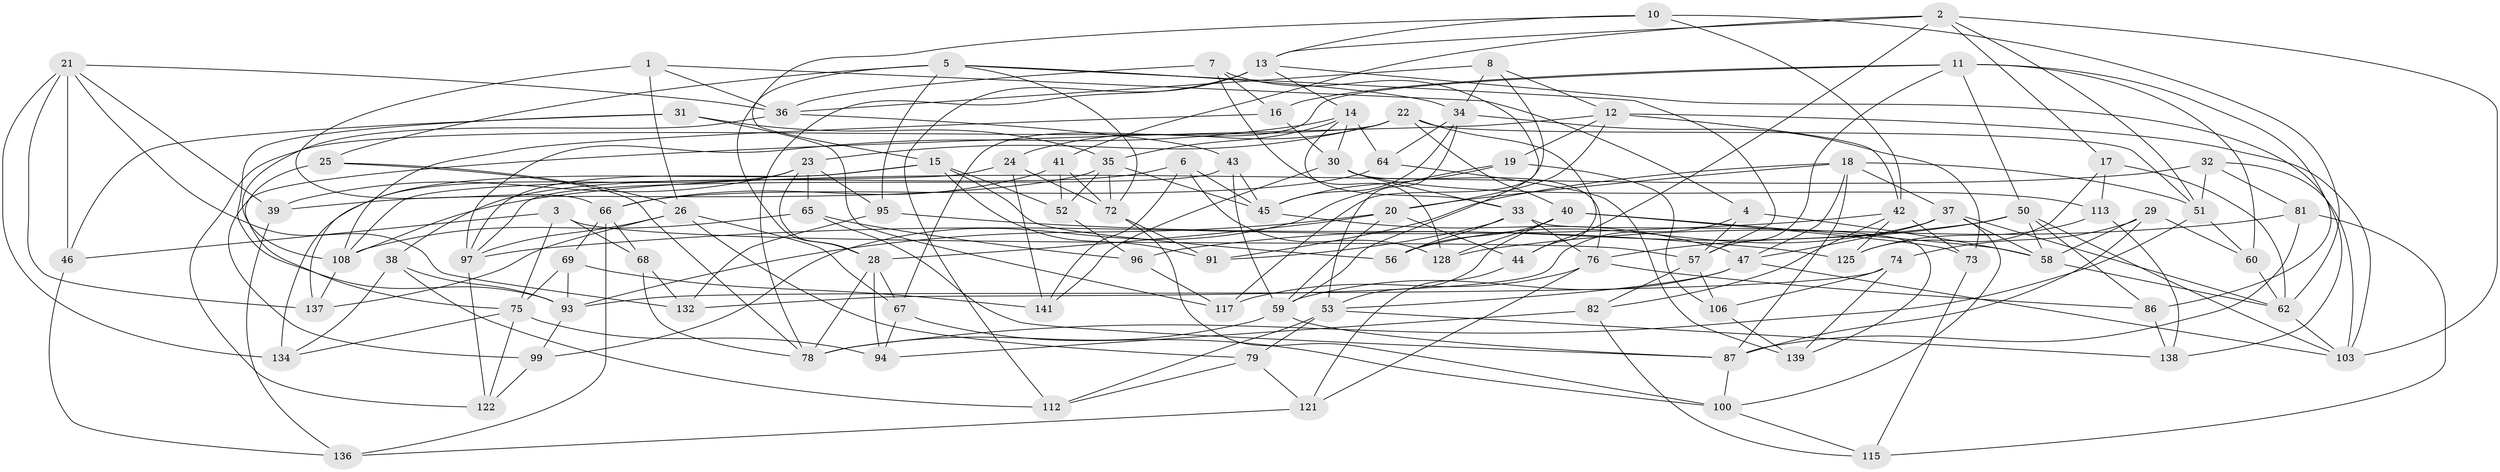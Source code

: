 // Generated by graph-tools (version 1.1) at 2025/24/03/03/25 07:24:25]
// undirected, 98 vertices, 238 edges
graph export_dot {
graph [start="1"]
  node [color=gray90,style=filled];
  1;
  2 [super="+104"];
  3;
  4;
  5 [super="+9"];
  6;
  7;
  8;
  10;
  11 [super="+55"];
  12 [super="+116"];
  13 [super="+70"];
  14 [super="+61"];
  15 [super="+89"];
  16;
  17;
  18 [super="+109"];
  19;
  20 [super="+54"];
  21 [super="+119"];
  22 [super="+110"];
  23 [super="+130"];
  24;
  25;
  26 [super="+27"];
  28 [super="+120"];
  29;
  30 [super="+48"];
  31;
  32;
  33 [super="+98"];
  34 [super="+49"];
  35 [super="+107"];
  36 [super="+101"];
  37 [super="+71"];
  38;
  39;
  40 [super="+140"];
  41;
  42 [super="+80"];
  43;
  44;
  45 [super="+92"];
  46;
  47 [super="+83"];
  50 [super="+133"];
  51 [super="+118"];
  52;
  53 [super="+63"];
  56;
  57 [super="+85"];
  58 [super="+124"];
  59 [super="+84"];
  60;
  62 [super="+90"];
  64;
  65;
  66 [super="+129"];
  67 [super="+131"];
  68;
  69;
  72 [super="+135"];
  73;
  74;
  75 [super="+77"];
  76 [super="+88"];
  78 [super="+127"];
  79;
  81;
  82;
  86;
  87 [super="+111"];
  91;
  93 [super="+102"];
  94;
  95;
  96;
  97 [super="+126"];
  99;
  100 [super="+105"];
  103 [super="+123"];
  106;
  108 [super="+114"];
  112;
  113;
  115;
  117;
  121;
  122;
  125;
  128;
  132;
  134;
  136;
  137;
  138;
  139;
  141;
  1 -- 66;
  1 -- 4;
  1 -- 36;
  1 -- 26;
  2 -- 13;
  2 -- 44;
  2 -- 17;
  2 -- 51;
  2 -- 41;
  2 -- 103;
  3 -- 75;
  3 -- 46;
  3 -- 68;
  3 -- 57;
  4 -- 58;
  4 -- 132;
  4 -- 57;
  5 -- 72;
  5 -- 28;
  5 -- 57;
  5 -- 25;
  5 -- 34;
  5 -- 95;
  6 -- 45;
  6 -- 141;
  6 -- 128;
  6 -- 38;
  7 -- 59;
  7 -- 16;
  7 -- 128;
  7 -- 36;
  8 -- 117;
  8 -- 36;
  8 -- 34;
  8 -- 12;
  10 -- 62;
  10 -- 15;
  10 -- 13;
  10 -- 42;
  11 -- 67;
  11 -- 16;
  11 -- 57;
  11 -- 50;
  11 -- 60;
  11 -- 86;
  12 -- 99;
  12 -- 42;
  12 -- 19;
  12 -- 20;
  12 -- 103;
  13 -- 112;
  13 -- 14;
  13 -- 138;
  13 -- 78;
  14 -- 35;
  14 -- 30;
  14 -- 64;
  14 -- 33;
  14 -- 97;
  15 -- 52;
  15 -- 91;
  15 -- 56;
  15 -- 97;
  15 -- 134;
  16 -- 30;
  16 -- 108;
  17 -- 113;
  17 -- 125;
  17 -- 62;
  18 -- 51;
  18 -- 47;
  18 -- 87;
  18 -- 91;
  18 -- 20;
  18 -- 37;
  19 -- 106;
  19 -- 99;
  19 -- 45;
  20 -- 93;
  20 -- 59;
  20 -- 28;
  20 -- 44;
  21 -- 36;
  21 -- 134;
  21 -- 39;
  21 -- 137;
  21 -- 132;
  21 -- 46;
  22 -- 51;
  22 -- 40;
  22 -- 23;
  22 -- 24;
  22 -- 122;
  22 -- 44;
  23 -- 39;
  23 -- 95;
  23 -- 65;
  23 -- 137;
  23 -- 28;
  24 -- 108;
  24 -- 141;
  24 -- 72;
  25 -- 26;
  25 -- 75;
  25 -- 78;
  26 -- 79;
  26 -- 97;
  26 -- 67;
  26 -- 137;
  28 -- 78;
  28 -- 94;
  28 -- 67;
  29 -- 87;
  29 -- 60;
  29 -- 58;
  29 -- 74;
  30 -- 113;
  30 -- 33;
  30 -- 141;
  30 -- 76;
  31 -- 46;
  31 -- 117;
  31 -- 93;
  31 -- 35;
  32 -- 81;
  32 -- 51;
  32 -- 108;
  32 -- 103;
  33 -- 56;
  33 -- 139;
  33 -- 91;
  33 -- 76;
  34 -- 45;
  34 -- 53;
  34 -- 73;
  34 -- 64;
  35 -- 39;
  35 -- 72;
  35 -- 52;
  35 -- 45;
  36 -- 43;
  36 -- 108;
  37 -- 100;
  37 -- 58;
  37 -- 56;
  37 -- 62;
  37 -- 47;
  38 -- 134;
  38 -- 112;
  38 -- 93;
  39 -- 136;
  40 -- 73;
  40 -- 128;
  40 -- 53;
  40 -- 58;
  40 -- 56;
  41 -- 66;
  41 -- 72;
  41 -- 52;
  42 -- 82;
  42 -- 73;
  42 -- 97;
  42 -- 125;
  43 -- 97;
  43 -- 59;
  43 -- 45;
  44 -- 121;
  45 -- 47;
  46 -- 136;
  47 -- 103;
  47 -- 59;
  47 -- 53;
  50 -- 86;
  50 -- 96;
  50 -- 76;
  50 -- 58;
  50 -- 103;
  51 -- 78;
  51 -- 60;
  52 -- 96;
  53 -- 112;
  53 -- 138;
  53 -- 79;
  57 -- 106;
  57 -- 82;
  58 -- 62;
  59 -- 78;
  59 -- 87;
  60 -- 62;
  62 -- 103;
  64 -- 66;
  64 -- 139;
  65 -- 96;
  65 -- 108;
  65 -- 87;
  66 -- 136;
  66 -- 68;
  66 -- 69;
  67 -- 100 [weight=2];
  67 -- 94;
  68 -- 78;
  68 -- 132;
  69 -- 141;
  69 -- 93;
  69 -- 75;
  72 -- 91;
  72 -- 100;
  73 -- 115;
  74 -- 139;
  74 -- 106;
  74 -- 93;
  75 -- 122;
  75 -- 134;
  75 -- 94;
  76 -- 86;
  76 -- 121;
  76 -- 117;
  79 -- 121;
  79 -- 112;
  81 -- 128;
  81 -- 87;
  81 -- 115;
  82 -- 94;
  82 -- 115;
  86 -- 138;
  87 -- 100;
  93 -- 99;
  95 -- 125;
  95 -- 132;
  96 -- 117;
  97 -- 122;
  99 -- 122;
  100 -- 115;
  106 -- 139;
  108 -- 137;
  113 -- 138;
  113 -- 125;
  121 -- 136;
}
